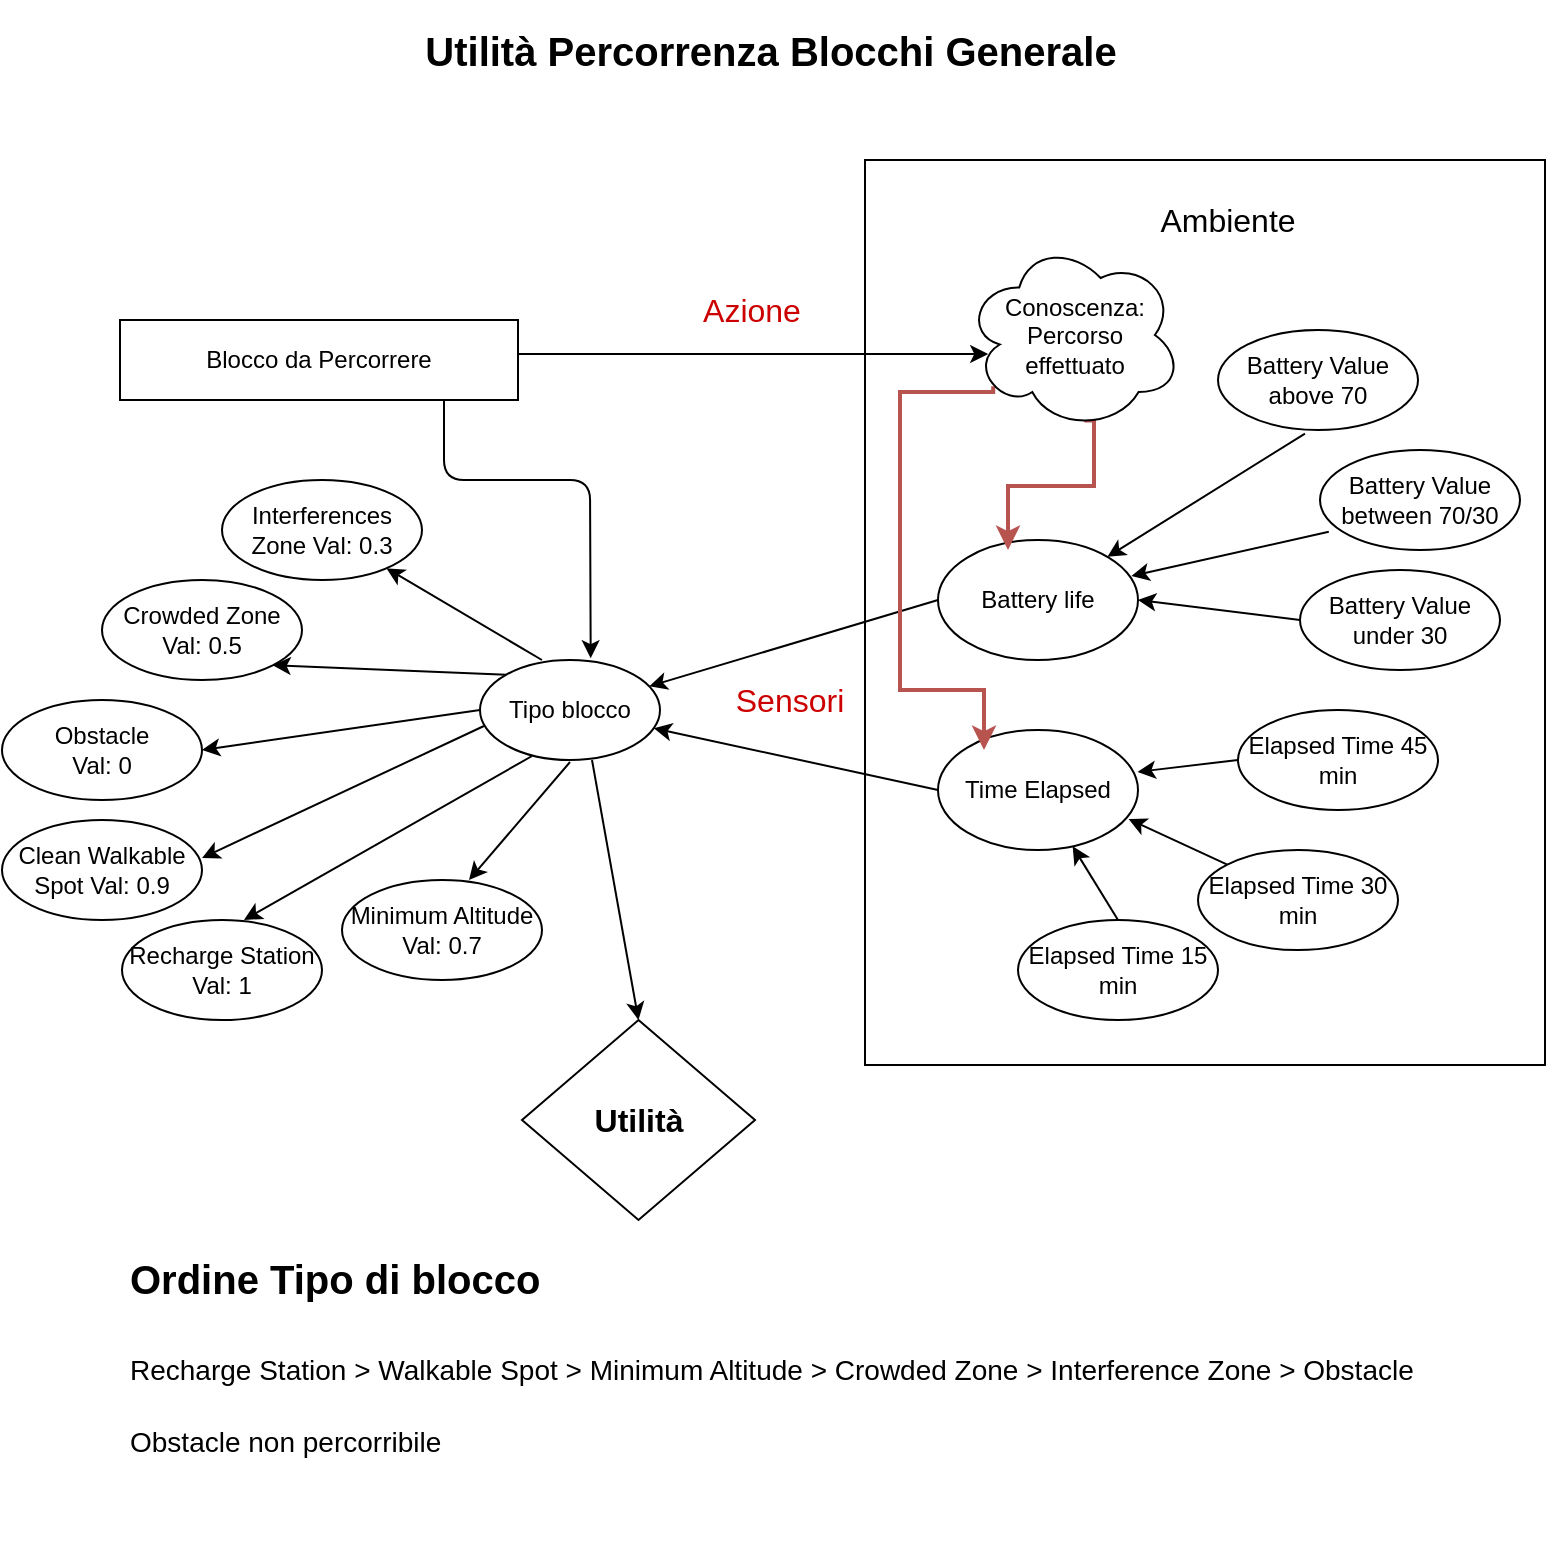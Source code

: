<mxfile version="13.10.0" type="device"><diagram id="rJXCjkMDnVhkNJMrCVMh" name="Page-1"><mxGraphModel dx="1422" dy="762" grid="1" gridSize="10" guides="1" tooltips="1" connect="1" arrows="1" fold="1" page="1" pageScale="1" pageWidth="827" pageHeight="1169" math="0" shadow="0"><root><mxCell id="0"/><mxCell id="1" parent="0"/><mxCell id="zLjm89Ku3MI-l0DxU-iy-4" value="" style="rounded=0;whiteSpace=wrap;html=1;rotation=-90;" parent="1" vertex="1"><mxGeometry x="395.25" y="166.25" width="452.5" height="340" as="geometry"/></mxCell><mxCell id="Y_2EWzsMM0AXxCG4q3gD-3" value="" style="endArrow=classic;html=1;entryX=0.615;entryY=-0.018;entryDx=0;entryDy=0;entryPerimeter=0;" parent="1" target="Y_2EWzsMM0AXxCG4q3gD-2" edge="1"><mxGeometry width="50" height="50" relative="1" as="geometry"><mxPoint x="241" y="230" as="sourcePoint"/><mxPoint x="310" y="360" as="targetPoint"/><Array as="points"><mxPoint x="241" y="270"/><mxPoint x="314" y="270"/></Array></mxGeometry></mxCell><mxCell id="Y_2EWzsMM0AXxCG4q3gD-1" value="Blocco da Percorrere" style="rounded=0;whiteSpace=wrap;html=1;" parent="1" vertex="1"><mxGeometry x="79" y="190" width="199" height="40" as="geometry"/></mxCell><mxCell id="Y_2EWzsMM0AXxCG4q3gD-2" value="Tipo blocco" style="ellipse;whiteSpace=wrap;html=1;" parent="1" vertex="1"><mxGeometry x="259" y="360" width="90" height="50" as="geometry"/></mxCell><mxCell id="Y_2EWzsMM0AXxCG4q3gD-4" value="&lt;font style=&quot;font-size: 16px&quot;&gt;&lt;b&gt;Utilità&lt;/b&gt;&lt;/font&gt;" style="rhombus;whiteSpace=wrap;html=1;" parent="1" vertex="1"><mxGeometry x="280" y="540" width="116.5" height="100" as="geometry"/></mxCell><mxCell id="Y_2EWzsMM0AXxCG4q3gD-5" value="" style="endArrow=classic;html=1;entryX=0.5;entryY=0;entryDx=0;entryDy=0;" parent="1" target="Y_2EWzsMM0AXxCG4q3gD-4" edge="1"><mxGeometry width="50" height="50" relative="1" as="geometry"><mxPoint x="315" y="410" as="sourcePoint"/><mxPoint x="339.25" y="530" as="targetPoint"/></mxGeometry></mxCell><mxCell id="Y_2EWzsMM0AXxCG4q3gD-6" value="" style="endArrow=classic;html=1;exitX=0.022;exitY=0.66;exitDx=0;exitDy=0;exitPerimeter=0;entryX=1;entryY=0.38;entryDx=0;entryDy=0;entryPerimeter=0;" parent="1" source="Y_2EWzsMM0AXxCG4q3gD-2" target="Y_2EWzsMM0AXxCG4q3gD-9" edge="1"><mxGeometry width="50" height="50" relative="1" as="geometry"><mxPoint x="199" y="470" as="sourcePoint"/><mxPoint x="149" y="390" as="targetPoint"/></mxGeometry></mxCell><mxCell id="Y_2EWzsMM0AXxCG4q3gD-7" value="" style="endArrow=classic;html=1;exitX=0.289;exitY=0.96;exitDx=0;exitDy=0;entryX=0.61;entryY=0;entryDx=0;entryDy=0;entryPerimeter=0;exitPerimeter=0;" parent="1" source="Y_2EWzsMM0AXxCG4q3gD-2" target="Y_2EWzsMM0AXxCG4q3gD-10" edge="1"><mxGeometry width="50" height="50" relative="1" as="geometry"><mxPoint x="272.96" y="410" as="sourcePoint"/><mxPoint x="159" y="440" as="targetPoint"/></mxGeometry></mxCell><mxCell id="Y_2EWzsMM0AXxCG4q3gD-9" value="Clean Walkable Spot Val: 0.9" style="ellipse;whiteSpace=wrap;html=1;" parent="1" vertex="1"><mxGeometry x="20" y="440" width="100" height="50" as="geometry"/></mxCell><mxCell id="Y_2EWzsMM0AXxCG4q3gD-10" value="Recharge Station&lt;br&gt;Val: 1" style="ellipse;whiteSpace=wrap;html=1;" parent="1" vertex="1"><mxGeometry x="80" y="490" width="100" height="50" as="geometry"/></mxCell><mxCell id="Y_2EWzsMM0AXxCG4q3gD-12" value="" style="endArrow=classic;html=1;entryX=0.635;entryY=0;entryDx=0;entryDy=0;entryPerimeter=0;" parent="1" target="Y_2EWzsMM0AXxCG4q3gD-13" edge="1"><mxGeometry width="50" height="50" relative="1" as="geometry"><mxPoint x="304" y="411" as="sourcePoint"/><mxPoint x="230" y="487" as="targetPoint"/></mxGeometry></mxCell><mxCell id="Y_2EWzsMM0AXxCG4q3gD-13" value="Minimum Altitude&lt;br&gt;Val: 0.7" style="ellipse;whiteSpace=wrap;html=1;" parent="1" vertex="1"><mxGeometry x="190" y="470" width="100" height="50" as="geometry"/></mxCell><mxCell id="Y_2EWzsMM0AXxCG4q3gD-15" value="Interferences Zone Val: 0.3" style="ellipse;whiteSpace=wrap;html=1;" parent="1" vertex="1"><mxGeometry x="130" y="270" width="100" height="50" as="geometry"/></mxCell><mxCell id="Y_2EWzsMM0AXxCG4q3gD-16" value="" style="endArrow=classic;html=1;exitX=0;exitY=0.5;exitDx=0;exitDy=0;entryX=1;entryY=0.5;entryDx=0;entryDy=0;" parent="1" source="Y_2EWzsMM0AXxCG4q3gD-2" target="Y_2EWzsMM0AXxCG4q3gD-17" edge="1"><mxGeometry width="50" height="50" relative="1" as="geometry"><mxPoint x="326.98" y="439" as="sourcePoint"/><mxPoint x="239" y="490" as="targetPoint"/></mxGeometry></mxCell><mxCell id="Y_2EWzsMM0AXxCG4q3gD-17" value="Obstacle&lt;br&gt;Val: 0" style="ellipse;whiteSpace=wrap;html=1;" parent="1" vertex="1"><mxGeometry x="20" y="380" width="100" height="50" as="geometry"/></mxCell><mxCell id="Y_2EWzsMM0AXxCG4q3gD-21" value="" style="endArrow=classic;html=1;exitX=0;exitY=0;exitDx=0;exitDy=0;entryX=1;entryY=1;entryDx=0;entryDy=0;" parent="1" source="Y_2EWzsMM0AXxCG4q3gD-2" target="Y_2EWzsMM0AXxCG4q3gD-22" edge="1"><mxGeometry width="50" height="50" relative="1" as="geometry"><mxPoint x="338.98" y="403" as="sourcePoint"/><mxPoint x="109" y="250" as="targetPoint"/></mxGeometry></mxCell><mxCell id="Y_2EWzsMM0AXxCG4q3gD-22" value="Crowded Zone&lt;br&gt;Val: 0.5" style="ellipse;whiteSpace=wrap;html=1;" parent="1" vertex="1"><mxGeometry x="70" y="320" width="100" height="50" as="geometry"/></mxCell><mxCell id="Y_2EWzsMM0AXxCG4q3gD-23" value="&lt;font style=&quot;font-size: 20px&quot;&gt;&lt;b&gt;Utilità Percorrenza Blocchi Generale&lt;/b&gt;&lt;/font&gt;" style="text;html=1;strokeColor=none;fillColor=none;align=center;verticalAlign=middle;whiteSpace=wrap;rounded=0;" parent="1" vertex="1"><mxGeometry x="190" y="30" width="428.5" height="50" as="geometry"/></mxCell><mxCell id="Y_2EWzsMM0AXxCG4q3gD-24" value="&lt;h1 style=&quot;font-size: 20px&quot;&gt;&lt;font style=&quot;font-size: 20px&quot;&gt;Ordine Tipo di blocco&lt;/font&gt;&lt;/h1&gt;&lt;h1&gt;&lt;span style=&quot;font-weight: 400&quot;&gt;&lt;font style=&quot;font-size: 14px&quot;&gt;Recharge Station &amp;gt; Walkable Spot &amp;gt; Minimum Altitude &amp;gt; Crowded Zone &amp;gt; Interference Zone &amp;gt; Obstacle&lt;/font&gt;&lt;/span&gt;&lt;/h1&gt;&lt;div&gt;&lt;span style=&quot;font-weight: 400&quot;&gt;&lt;font style=&quot;font-size: 14px&quot;&gt;Obstacle non percorribile&lt;/font&gt;&lt;/span&gt;&lt;/div&gt;&lt;div&gt;&lt;br&gt;&lt;/div&gt;&lt;div&gt;&lt;span style=&quot;font-weight: 400&quot;&gt;&lt;font style=&quot;font-size: 14px&quot;&gt;&lt;br&gt;&lt;/font&gt;&lt;/span&gt;&lt;/div&gt;&lt;div&gt;&lt;span style=&quot;font-weight: 400&quot;&gt;&lt;font style=&quot;font-size: 14px&quot;&gt;&lt;br&gt;&lt;/font&gt;&lt;/span&gt;&lt;/div&gt;&lt;div&gt;&lt;span style=&quot;font-weight: 400&quot;&gt;&lt;font style=&quot;font-size: 14px&quot;&gt;&lt;br&gt;&lt;/font&gt;&lt;/span&gt;&lt;/div&gt;" style="text;html=1;strokeColor=none;fillColor=none;spacing=5;spacingTop=-20;whiteSpace=wrap;overflow=hidden;rounded=0;" parent="1" vertex="1"><mxGeometry x="79" y="655" width="675" height="155" as="geometry"/></mxCell><mxCell id="Y_2EWzsMM0AXxCG4q3gD-26" style="edgeStyle=orthogonalEdgeStyle;rounded=0;orthogonalLoop=1;jettySize=auto;html=1;exitX=0.5;exitY=1;exitDx=0;exitDy=0;" parent="1" edge="1"><mxGeometry relative="1" as="geometry"><mxPoint x="305" y="180" as="sourcePoint"/><mxPoint x="305" y="180" as="targetPoint"/></mxGeometry></mxCell><mxCell id="WU94c8ABjI1gfSKco4qe-2" value="Battery life" style="ellipse;whiteSpace=wrap;html=1;" parent="1" vertex="1"><mxGeometry x="488" y="300" width="100" height="60" as="geometry"/></mxCell><mxCell id="WU94c8ABjI1gfSKco4qe-3" value="Time Elapsed" style="ellipse;whiteSpace=wrap;html=1;" parent="1" vertex="1"><mxGeometry x="488" y="395" width="100" height="60" as="geometry"/></mxCell><mxCell id="WU94c8ABjI1gfSKco4qe-6" value="" style="endArrow=classic;html=1;exitX=0;exitY=0.5;exitDx=0;exitDy=0;" parent="1" source="WU94c8ABjI1gfSKco4qe-2" target="Y_2EWzsMM0AXxCG4q3gD-2" edge="1"><mxGeometry width="50" height="50" relative="1" as="geometry"><mxPoint x="494" y="349" as="sourcePoint"/><mxPoint x="379" y="385" as="targetPoint"/></mxGeometry></mxCell><mxCell id="WU94c8ABjI1gfSKco4qe-7" value="" style="endArrow=classic;html=1;exitX=0;exitY=0.5;exitDx=0;exitDy=0;" parent="1" source="WU94c8ABjI1gfSKco4qe-3" target="Y_2EWzsMM0AXxCG4q3gD-2" edge="1"><mxGeometry width="50" height="50" relative="1" as="geometry"><mxPoint x="368" y="545" as="sourcePoint"/><mxPoint x="379" y="390" as="targetPoint"/></mxGeometry></mxCell><mxCell id="WU94c8ABjI1gfSKco4qe-8" value="Elapsed Time 15 min" style="ellipse;whiteSpace=wrap;html=1;" parent="1" vertex="1"><mxGeometry x="528" y="490" width="100" height="50" as="geometry"/></mxCell><mxCell id="WU94c8ABjI1gfSKco4qe-9" value="Elapsed Time 30 min" style="ellipse;whiteSpace=wrap;html=1;" parent="1" vertex="1"><mxGeometry x="618" y="455" width="100" height="50" as="geometry"/></mxCell><mxCell id="WU94c8ABjI1gfSKco4qe-10" value="Elapsed Time 45 min" style="ellipse;whiteSpace=wrap;html=1;" parent="1" vertex="1"><mxGeometry x="638" y="385" width="100" height="50" as="geometry"/></mxCell><mxCell id="WU94c8ABjI1gfSKco4qe-13" value="" style="endArrow=classic;html=1;exitX=0.5;exitY=0;exitDx=0;exitDy=0;" parent="1" source="WU94c8ABjI1gfSKco4qe-8" target="WU94c8ABjI1gfSKco4qe-3" edge="1"><mxGeometry width="50" height="50" relative="1" as="geometry"><mxPoint x="368" y="455" as="sourcePoint"/><mxPoint x="418" y="405" as="targetPoint"/></mxGeometry></mxCell><mxCell id="WU94c8ABjI1gfSKco4qe-14" value="" style="endArrow=classic;html=1;exitX=0;exitY=0;exitDx=0;exitDy=0;entryX=0.953;entryY=0.742;entryDx=0;entryDy=0;entryPerimeter=0;" parent="1" source="WU94c8ABjI1gfSKco4qe-9" target="WU94c8ABjI1gfSKco4qe-3" edge="1"><mxGeometry width="50" height="50" relative="1" as="geometry"><mxPoint x="368" y="455" as="sourcePoint"/><mxPoint x="418" y="405" as="targetPoint"/></mxGeometry></mxCell><mxCell id="WU94c8ABjI1gfSKco4qe-15" value="" style="endArrow=classic;html=1;exitX=0;exitY=0.5;exitDx=0;exitDy=0;entryX=0.998;entryY=0.349;entryDx=0;entryDy=0;entryPerimeter=0;" parent="1" source="WU94c8ABjI1gfSKco4qe-10" target="WU94c8ABjI1gfSKco4qe-3" edge="1"><mxGeometry width="50" height="50" relative="1" as="geometry"><mxPoint x="368" y="455" as="sourcePoint"/><mxPoint x="418" y="405" as="targetPoint"/></mxGeometry></mxCell><mxCell id="WU94c8ABjI1gfSKco4qe-16" value="Battery Value under 30" style="ellipse;whiteSpace=wrap;html=1;" parent="1" vertex="1"><mxGeometry x="669" y="315" width="100" height="50" as="geometry"/></mxCell><mxCell id="WU94c8ABjI1gfSKco4qe-17" value="Battery Value between 70/30" style="ellipse;whiteSpace=wrap;html=1;" parent="1" vertex="1"><mxGeometry x="679" y="255" width="100" height="50" as="geometry"/></mxCell><mxCell id="WU94c8ABjI1gfSKco4qe-18" value="Battery Value above 70" style="ellipse;whiteSpace=wrap;html=1;" parent="1" vertex="1"><mxGeometry x="628" y="195" width="100" height="50" as="geometry"/></mxCell><mxCell id="WU94c8ABjI1gfSKco4qe-20" value="" style="endArrow=classic;html=1;exitX=0.435;exitY=1.036;exitDx=0;exitDy=0;exitPerimeter=0;" parent="1" source="WU94c8ABjI1gfSKco4qe-18" target="WU94c8ABjI1gfSKco4qe-2" edge="1"><mxGeometry width="50" height="50" relative="1" as="geometry"><mxPoint x="368" y="455" as="sourcePoint"/><mxPoint x="418" y="405" as="targetPoint"/></mxGeometry></mxCell><mxCell id="WU94c8ABjI1gfSKco4qe-21" value="" style="endArrow=classic;html=1;exitX=0.044;exitY=0.818;exitDx=0;exitDy=0;exitPerimeter=0;entryX=0.967;entryY=0.3;entryDx=0;entryDy=0;entryPerimeter=0;" parent="1" source="WU94c8ABjI1gfSKco4qe-17" target="WU94c8ABjI1gfSKco4qe-2" edge="1"><mxGeometry width="50" height="50" relative="1" as="geometry"><mxPoint x="368" y="455" as="sourcePoint"/><mxPoint x="418" y="405" as="targetPoint"/></mxGeometry></mxCell><mxCell id="WU94c8ABjI1gfSKco4qe-22" value="" style="endArrow=classic;html=1;exitX=0;exitY=0.5;exitDx=0;exitDy=0;entryX=1;entryY=0.5;entryDx=0;entryDy=0;" parent="1" source="WU94c8ABjI1gfSKco4qe-16" target="WU94c8ABjI1gfSKco4qe-2" edge="1"><mxGeometry width="50" height="50" relative="1" as="geometry"><mxPoint x="368" y="455" as="sourcePoint"/><mxPoint x="418" y="405" as="targetPoint"/></mxGeometry></mxCell><mxCell id="WU94c8ABjI1gfSKco4qe-30" style="edgeStyle=orthogonalEdgeStyle;rounded=0;orthogonalLoop=1;jettySize=auto;html=1;exitX=0.13;exitY=0.77;exitDx=0;exitDy=0;exitPerimeter=0;fillColor=#f8cecc;strokeColor=#b85450;entryX=0.23;entryY=0.167;entryDx=0;entryDy=0;entryPerimeter=0;strokeWidth=2;" parent="1" source="uKw0lGF0T4ijU_iZC8er-2" target="WU94c8ABjI1gfSKco4qe-3" edge="1"><mxGeometry relative="1" as="geometry"><Array as="points"><mxPoint x="469" y="226"/><mxPoint x="469" y="375"/><mxPoint x="511" y="375"/></Array><mxPoint x="443.5" y="265" as="sourcePoint"/><mxPoint x="511" y="395" as="targetPoint"/></mxGeometry></mxCell><mxCell id="WU94c8ABjI1gfSKco4qe-28" value="" style="endArrow=classic;html=1;entryX=0.107;entryY=0.6;entryDx=0;entryDy=0;entryPerimeter=0;" parent="1" target="uKw0lGF0T4ijU_iZC8er-2" edge="1"><mxGeometry width="50" height="50" relative="1" as="geometry"><mxPoint x="278" y="207" as="sourcePoint"/><mxPoint x="408" y="225" as="targetPoint"/></mxGeometry></mxCell><mxCell id="WU94c8ABjI1gfSKco4qe-29" value="" style="endArrow=classic;html=1;exitX=0.344;exitY=0;exitDx=0;exitDy=0;exitPerimeter=0;" parent="1" source="Y_2EWzsMM0AXxCG4q3gD-2" target="Y_2EWzsMM0AXxCG4q3gD-15" edge="1"><mxGeometry width="50" height="50" relative="1" as="geometry"><mxPoint x="330" y="430" as="sourcePoint"/><mxPoint x="380" y="380" as="targetPoint"/></mxGeometry></mxCell><mxCell id="zLjm89Ku3MI-l0DxU-iy-2" style="edgeStyle=orthogonalEdgeStyle;rounded=0;orthogonalLoop=1;jettySize=auto;html=1;exitX=0.55;exitY=0.95;exitDx=0;exitDy=0;exitPerimeter=0;strokeWidth=2;fillColor=#f8cecc;strokeColor=#b85450;" parent="1" source="uKw0lGF0T4ijU_iZC8er-2" edge="1"><mxGeometry relative="1" as="geometry"><mxPoint x="523" y="305" as="targetPoint"/><Array as="points"><mxPoint x="566" y="273"/><mxPoint x="523" y="273"/></Array></mxGeometry></mxCell><mxCell id="uKw0lGF0T4ijU_iZC8er-2" value="Conoscenza:&lt;br&gt;Percorso &lt;br&gt;effettuato" style="ellipse;shape=cloud;whiteSpace=wrap;html=1;align=center;" parent="1" vertex="1"><mxGeometry x="501.5" y="150" width="108.5" height="95" as="geometry"/></mxCell><mxCell id="zLjm89Ku3MI-l0DxU-iy-5" value="&lt;span style=&quot;font-size: 16px&quot;&gt;Ambiente&lt;/span&gt;" style="text;html=1;fillColor=none;align=center;verticalAlign=middle;whiteSpace=wrap;rounded=0;strokeWidth=1;dashed=1;" parent="1" vertex="1"><mxGeometry x="538" y="120" width="190" height="40" as="geometry"/></mxCell><mxCell id="zLjm89Ku3MI-l0DxU-iy-7" value="&lt;font style=&quot;font-size: 16px&quot; color=&quot;#cc0000&quot;&gt;Azione&lt;/font&gt;" style="text;html=1;strokeColor=none;fillColor=none;align=center;verticalAlign=middle;whiteSpace=wrap;rounded=0;dashed=1;" parent="1" vertex="1"><mxGeometry x="367" y="175" width="56.25" height="20" as="geometry"/></mxCell><mxCell id="zLjm89Ku3MI-l0DxU-iy-6" value="&lt;font style=&quot;font-size: 16px&quot; color=&quot;#cc0000&quot;&gt;Sensori&lt;/font&gt;" style="text;html=1;strokeColor=none;fillColor=none;align=center;verticalAlign=middle;whiteSpace=wrap;rounded=0;dashed=1;" parent="1" vertex="1"><mxGeometry x="394" y="370" width="40" height="20" as="geometry"/></mxCell></root></mxGraphModel></diagram></mxfile>